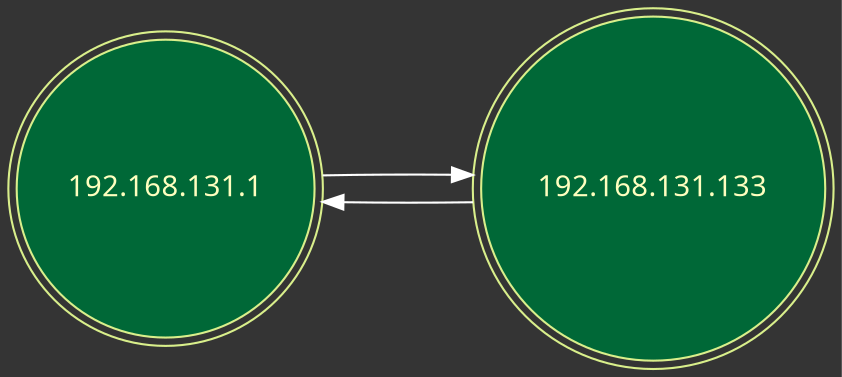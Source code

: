 digraph G {
	bgcolor="#343434";
	layout=circo;
	"192.168.131.1"->"192.168.131.133"[ color=white ];
	"192.168.131.133"->"192.168.131.1"[ color=white ];
	"192.168.131.1" [ color=7, colorscheme=rdylgn11, fillcolor=11, fontcolor=6, fontname="Migu 1M", shape=doublecircle, style="solid,filled" ];
	"192.168.131.133" [ color=7, colorscheme=rdylgn11, fillcolor=11, fontcolor=6, fontname="Migu 1M", shape=doublecircle, style="solid,filled" ];

}
